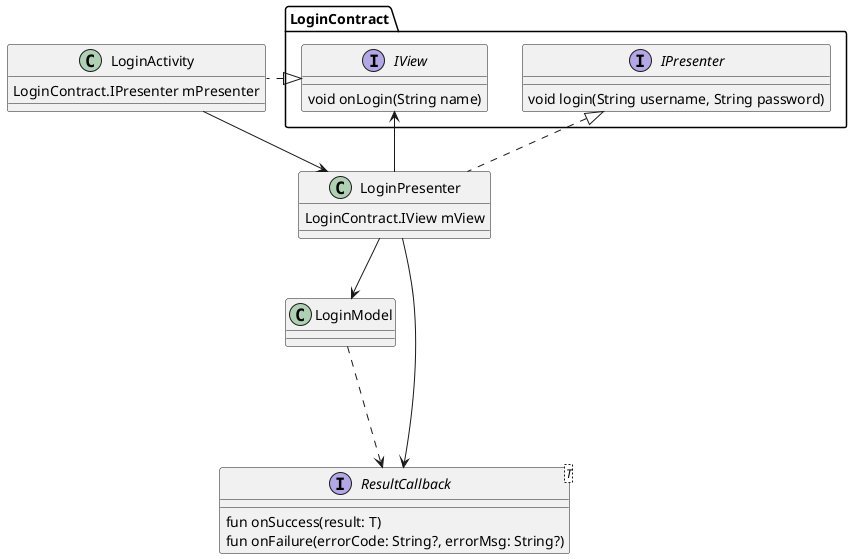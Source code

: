 @startuml
'https://plantuml.com/class-diagram

interface LoginContract.IPresenter {
    void login(String username, String password)
}

interface LoginContract.IView {
    void onLogin(String name)
}

class LoginActivity implements LoginContract.IView {
    LoginContract.IPresenter mPresenter
}

class LoginPresenter implements LoginContract.IPresenter{
    LoginContract.IView mView
}

class LoginModel {
}

interface ResultCallback<T> {
    fun onSuccess(result: T)
    fun onFailure(errorCode: String?, errorMsg: String?)
}

LoginActivity --> LoginPresenter
LoginPresenter --> LoginContract.IView
LoginPresenter --> LoginModel
LoginModel -.-> ResultCallback
LoginPresenter --> ResultCallback
@enduml